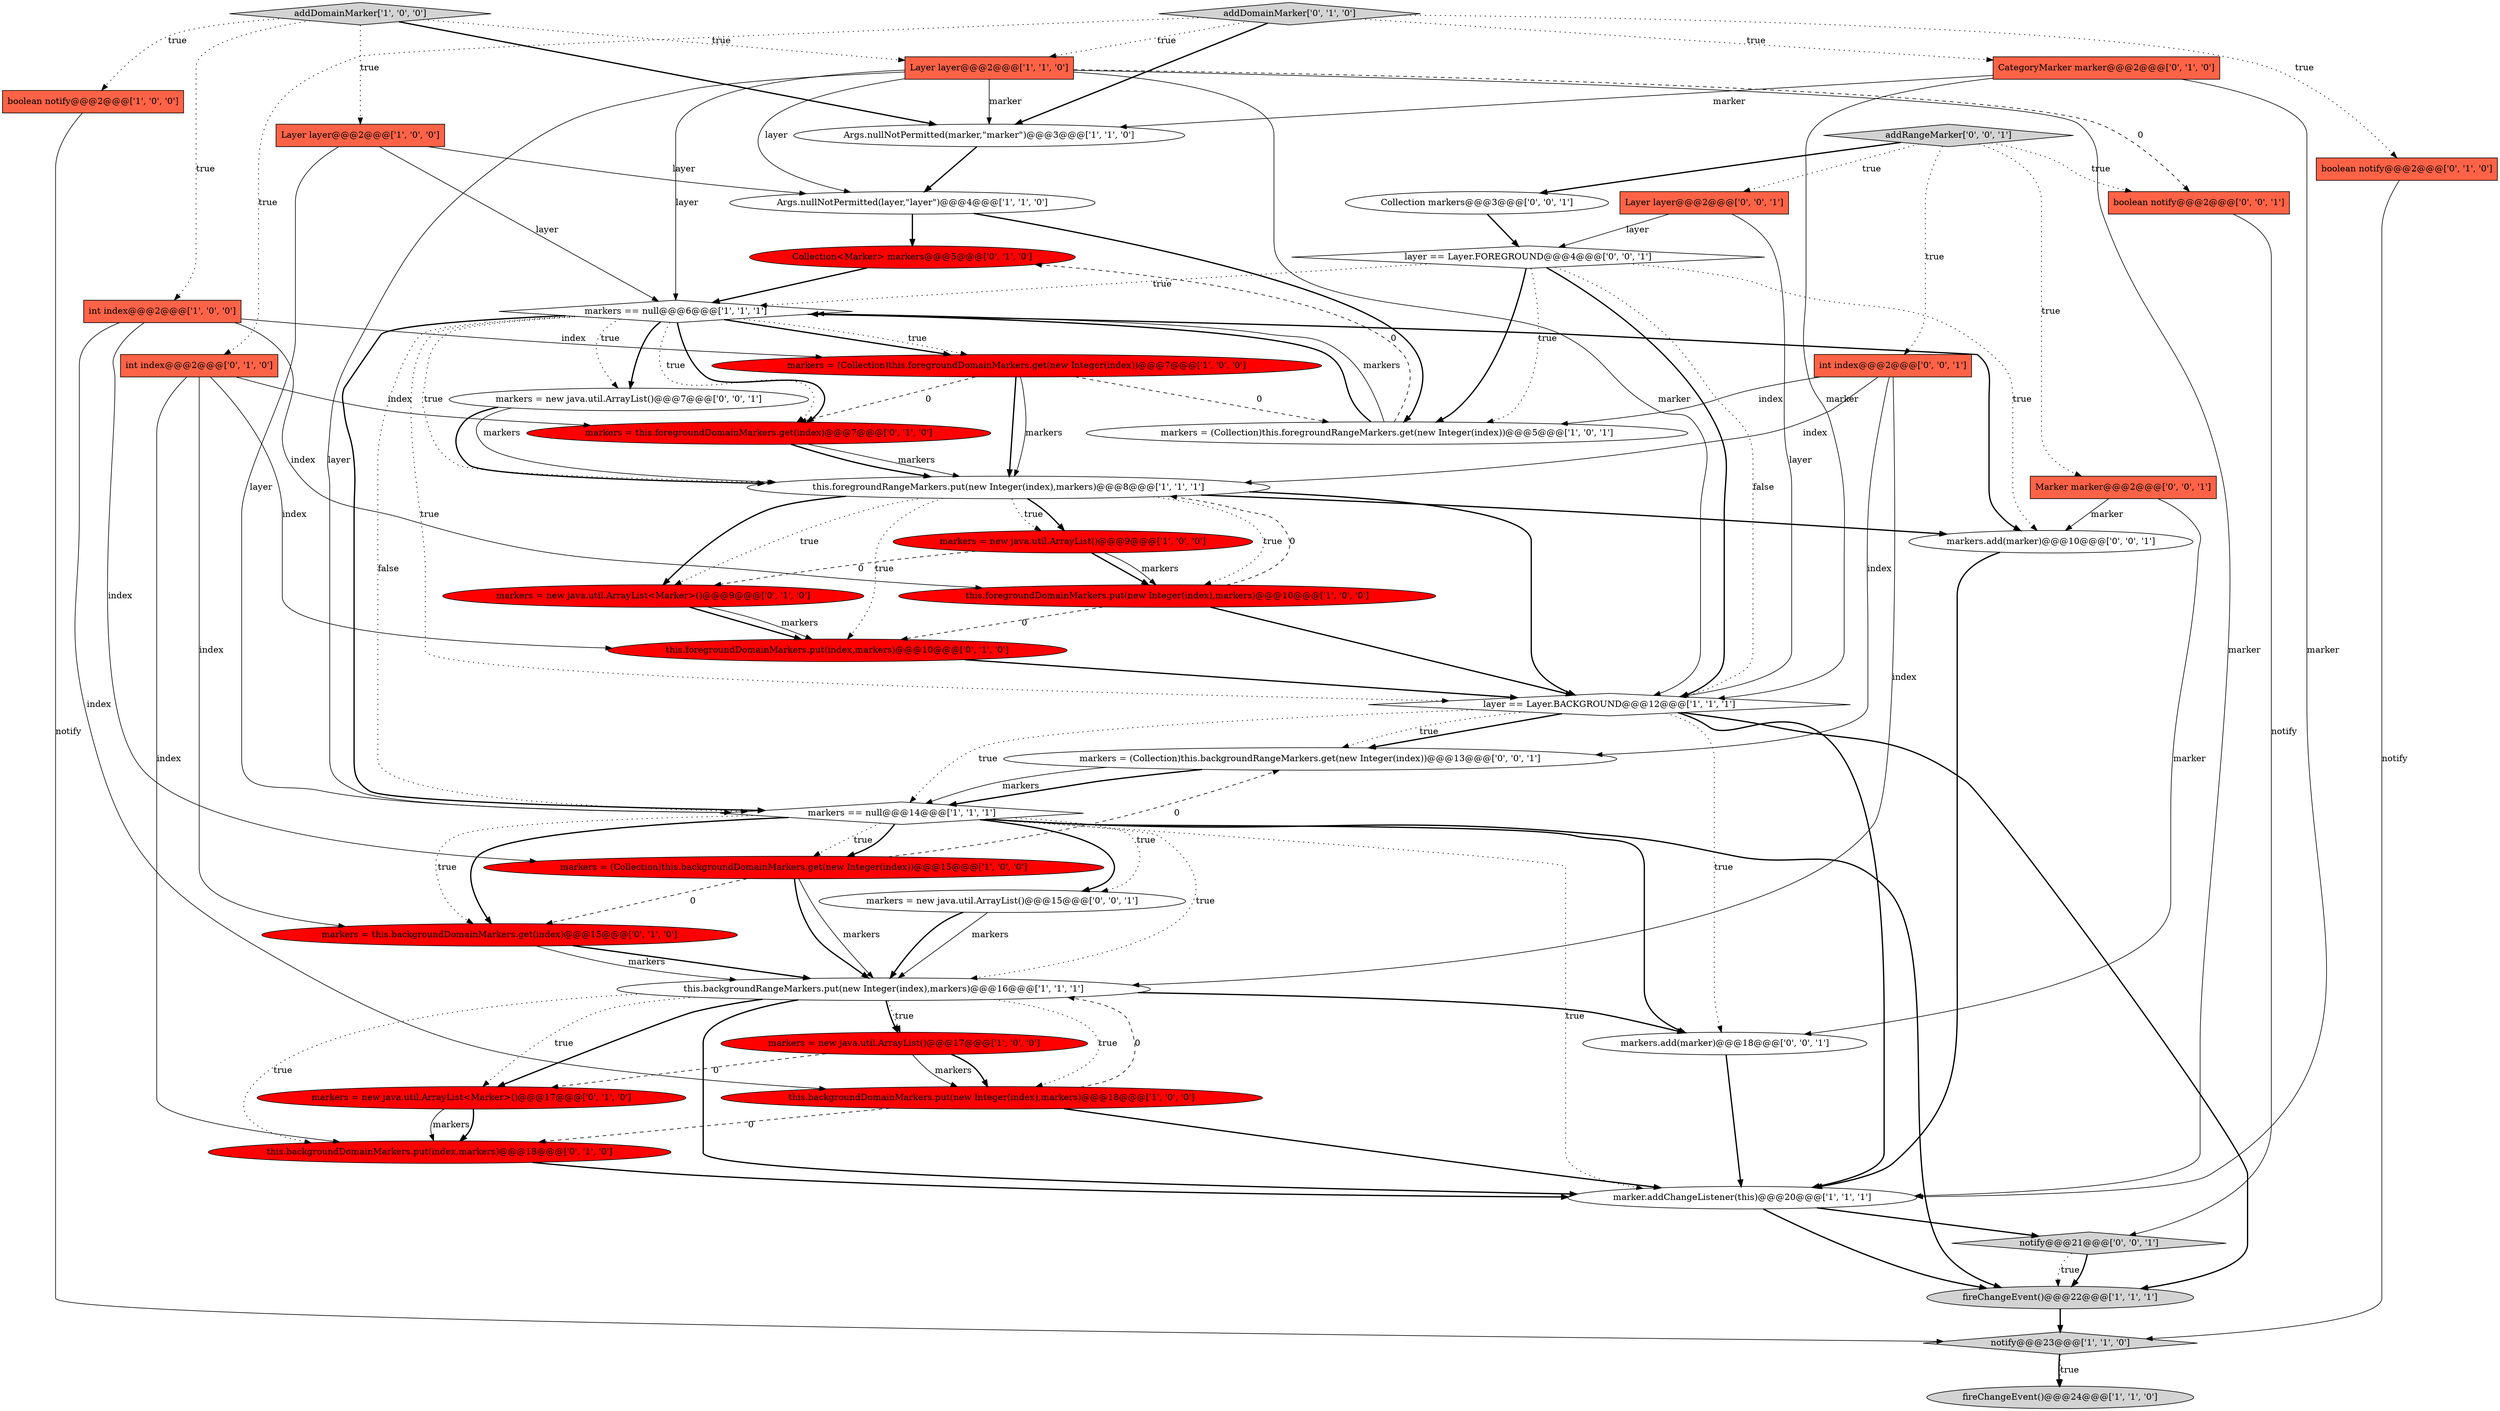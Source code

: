 digraph {
32 [style = filled, label = "markers = new java.util.ArrayList<Marker>()@@@17@@@['0', '1', '0']", fillcolor = red, shape = ellipse image = "AAA1AAABBB2BBB"];
42 [style = filled, label = "Layer layer@@@2@@@['0', '0', '1']", fillcolor = tomato, shape = box image = "AAA0AAABBB3BBB"];
31 [style = filled, label = "Collection<Marker> markers@@@5@@@['0', '1', '0']", fillcolor = red, shape = ellipse image = "AAA1AAABBB2BBB"];
21 [style = filled, label = "markers = (Collection)this.backgroundDomainMarkers.get(new Integer(index))@@@15@@@['1', '0', '0']", fillcolor = red, shape = ellipse image = "AAA1AAABBB1BBB"];
6 [style = filled, label = "fireChangeEvent()@@@24@@@['1', '1', '0']", fillcolor = lightgray, shape = ellipse image = "AAA0AAABBB1BBB"];
20 [style = filled, label = "Layer layer@@@2@@@['1', '1', '0']", fillcolor = tomato, shape = box image = "AAA0AAABBB1BBB"];
29 [style = filled, label = "this.backgroundDomainMarkers.put(index,markers)@@@18@@@['0', '1', '0']", fillcolor = red, shape = ellipse image = "AAA1AAABBB2BBB"];
7 [style = filled, label = "marker.addChangeListener(this)@@@20@@@['1', '1', '1']", fillcolor = white, shape = ellipse image = "AAA0AAABBB1BBB"];
2 [style = filled, label = "layer == Layer.BACKGROUND@@@12@@@['1', '1', '1']", fillcolor = white, shape = diamond image = "AAA0AAABBB1BBB"];
14 [style = filled, label = "int index@@@2@@@['1', '0', '0']", fillcolor = tomato, shape = box image = "AAA0AAABBB1BBB"];
15 [style = filled, label = "boolean notify@@@2@@@['1', '0', '0']", fillcolor = tomato, shape = box image = "AAA0AAABBB1BBB"];
41 [style = filled, label = "addRangeMarker['0', '0', '1']", fillcolor = lightgray, shape = diamond image = "AAA0AAABBB3BBB"];
30 [style = filled, label = "addDomainMarker['0', '1', '0']", fillcolor = lightgray, shape = diamond image = "AAA0AAABBB2BBB"];
9 [style = filled, label = "addDomainMarker['1', '0', '0']", fillcolor = lightgray, shape = diamond image = "AAA0AAABBB1BBB"];
22 [style = filled, label = "Args.nullNotPermitted(layer,\"layer\")@@@4@@@['1', '1', '0']", fillcolor = white, shape = ellipse image = "AAA0AAABBB1BBB"];
26 [style = filled, label = "CategoryMarker marker@@@2@@@['0', '1', '0']", fillcolor = tomato, shape = box image = "AAA0AAABBB2BBB"];
19 [style = filled, label = "notify@@@23@@@['1', '1', '0']", fillcolor = lightgray, shape = diamond image = "AAA0AAABBB1BBB"];
17 [style = filled, label = "Layer layer@@@2@@@['1', '0', '0']", fillcolor = tomato, shape = box image = "AAA0AAABBB1BBB"];
5 [style = filled, label = "fireChangeEvent()@@@22@@@['1', '1', '1']", fillcolor = lightgray, shape = ellipse image = "AAA0AAABBB1BBB"];
8 [style = filled, label = "markers == null@@@6@@@['1', '1', '1']", fillcolor = white, shape = diamond image = "AAA0AAABBB1BBB"];
23 [style = filled, label = "int index@@@2@@@['0', '1', '0']", fillcolor = tomato, shape = box image = "AAA0AAABBB2BBB"];
40 [style = filled, label = "markers = new java.util.ArrayList()@@@15@@@['0', '0', '1']", fillcolor = white, shape = ellipse image = "AAA0AAABBB3BBB"];
27 [style = filled, label = "markers = new java.util.ArrayList<Marker>()@@@9@@@['0', '1', '0']", fillcolor = red, shape = ellipse image = "AAA1AAABBB2BBB"];
43 [style = filled, label = "int index@@@2@@@['0', '0', '1']", fillcolor = tomato, shape = box image = "AAA0AAABBB3BBB"];
24 [style = filled, label = "markers = this.backgroundDomainMarkers.get(index)@@@15@@@['0', '1', '0']", fillcolor = red, shape = ellipse image = "AAA1AAABBB2BBB"];
33 [style = filled, label = "markers = this.foregroundDomainMarkers.get(index)@@@7@@@['0', '1', '0']", fillcolor = red, shape = ellipse image = "AAA1AAABBB2BBB"];
35 [style = filled, label = "Collection markers@@@3@@@['0', '0', '1']", fillcolor = white, shape = ellipse image = "AAA0AAABBB3BBB"];
37 [style = filled, label = "markers.add(marker)@@@18@@@['0', '0', '1']", fillcolor = white, shape = ellipse image = "AAA0AAABBB3BBB"];
13 [style = filled, label = "this.backgroundDomainMarkers.put(new Integer(index),markers)@@@18@@@['1', '0', '0']", fillcolor = red, shape = ellipse image = "AAA1AAABBB1BBB"];
28 [style = filled, label = "this.foregroundDomainMarkers.put(index,markers)@@@10@@@['0', '1', '0']", fillcolor = red, shape = ellipse image = "AAA1AAABBB2BBB"];
34 [style = filled, label = "notify@@@21@@@['0', '0', '1']", fillcolor = lightgray, shape = diamond image = "AAA0AAABBB3BBB"];
12 [style = filled, label = "this.backgroundRangeMarkers.put(new Integer(index),markers)@@@16@@@['1', '1', '1']", fillcolor = white, shape = ellipse image = "AAA0AAABBB1BBB"];
10 [style = filled, label = "markers = new java.util.ArrayList()@@@17@@@['1', '0', '0']", fillcolor = red, shape = ellipse image = "AAA1AAABBB1BBB"];
18 [style = filled, label = "markers = (Collection)this.foregroundRangeMarkers.get(new Integer(index))@@@5@@@['1', '0', '1']", fillcolor = white, shape = ellipse image = "AAA0AAABBB1BBB"];
36 [style = filled, label = "markers.add(marker)@@@10@@@['0', '0', '1']", fillcolor = white, shape = ellipse image = "AAA0AAABBB3BBB"];
25 [style = filled, label = "boolean notify@@@2@@@['0', '1', '0']", fillcolor = tomato, shape = box image = "AAA0AAABBB2BBB"];
3 [style = filled, label = "markers = (Collection)this.foregroundDomainMarkers.get(new Integer(index))@@@7@@@['1', '0', '0']", fillcolor = red, shape = ellipse image = "AAA1AAABBB1BBB"];
44 [style = filled, label = "markers = (Collection)this.backgroundRangeMarkers.get(new Integer(index))@@@13@@@['0', '0', '1']", fillcolor = white, shape = ellipse image = "AAA0AAABBB3BBB"];
45 [style = filled, label = "Marker marker@@@2@@@['0', '0', '1']", fillcolor = tomato, shape = box image = "AAA0AAABBB3BBB"];
46 [style = filled, label = "boolean notify@@@2@@@['0', '0', '1']", fillcolor = tomato, shape = box image = "AAA0AAABBB3BBB"];
39 [style = filled, label = "layer == Layer.FOREGROUND@@@4@@@['0', '0', '1']", fillcolor = white, shape = diamond image = "AAA0AAABBB3BBB"];
1 [style = filled, label = "this.foregroundDomainMarkers.put(new Integer(index),markers)@@@10@@@['1', '0', '0']", fillcolor = red, shape = ellipse image = "AAA1AAABBB1BBB"];
4 [style = filled, label = "this.foregroundRangeMarkers.put(new Integer(index),markers)@@@8@@@['1', '1', '1']", fillcolor = white, shape = ellipse image = "AAA0AAABBB1BBB"];
38 [style = filled, label = "markers = new java.util.ArrayList()@@@7@@@['0', '0', '1']", fillcolor = white, shape = ellipse image = "AAA0AAABBB3BBB"];
16 [style = filled, label = "markers == null@@@14@@@['1', '1', '1']", fillcolor = white, shape = diamond image = "AAA0AAABBB1BBB"];
0 [style = filled, label = "Args.nullNotPermitted(marker,\"marker\")@@@3@@@['1', '1', '0']", fillcolor = white, shape = ellipse image = "AAA0AAABBB1BBB"];
11 [style = filled, label = "markers = new java.util.ArrayList()@@@9@@@['1', '0', '0']", fillcolor = red, shape = ellipse image = "AAA1AAABBB1BBB"];
43->44 [style = solid, label="index"];
8->16 [style = bold, label=""];
20->16 [style = solid, label="layer"];
16->37 [style = bold, label=""];
39->36 [style = dotted, label="true"];
4->1 [style = dotted, label="true"];
23->28 [style = solid, label="index"];
27->28 [style = bold, label=""];
14->1 [style = solid, label="index"];
39->18 [style = dotted, label="true"];
38->4 [style = bold, label=""];
1->4 [style = dashed, label="0"];
2->37 [style = dotted, label="true"];
38->4 [style = solid, label="markers"];
20->2 [style = solid, label="marker"];
3->4 [style = bold, label=""];
8->4 [style = dotted, label="true"];
12->7 [style = bold, label=""];
39->18 [style = bold, label=""];
16->7 [style = dotted, label="true"];
20->46 [style = dashed, label="0"];
8->36 [style = bold, label=""];
12->10 [style = bold, label=""];
23->33 [style = solid, label="index"];
10->32 [style = dashed, label="0"];
40->12 [style = solid, label="markers"];
2->44 [style = bold, label=""];
41->43 [style = dotted, label="true"];
23->29 [style = solid, label="index"];
9->15 [style = dotted, label="true"];
4->36 [style = bold, label=""];
41->42 [style = dotted, label="true"];
43->18 [style = solid, label="index"];
23->24 [style = solid, label="index"];
21->24 [style = dashed, label="0"];
16->40 [style = dotted, label="true"];
8->38 [style = dotted, label="true"];
16->40 [style = bold, label=""];
39->8 [style = dotted, label="true"];
41->46 [style = dotted, label="true"];
3->33 [style = dashed, label="0"];
13->29 [style = dashed, label="0"];
26->2 [style = solid, label="marker"];
20->8 [style = solid, label="layer"];
26->7 [style = solid, label="marker"];
4->2 [style = bold, label=""];
43->12 [style = solid, label="index"];
10->13 [style = solid, label="markers"];
19->6 [style = bold, label=""];
8->38 [style = bold, label=""];
12->37 [style = bold, label=""];
4->28 [style = dotted, label="true"];
26->0 [style = solid, label="marker"];
42->39 [style = solid, label="layer"];
7->5 [style = bold, label=""];
22->18 [style = bold, label=""];
14->3 [style = solid, label="index"];
44->16 [style = bold, label=""];
12->10 [style = dotted, label="true"];
8->33 [style = dotted, label="true"];
17->8 [style = solid, label="layer"];
12->32 [style = dotted, label="true"];
21->12 [style = solid, label="markers"];
46->34 [style = solid, label="notify"];
45->37 [style = solid, label="marker"];
30->23 [style = dotted, label="true"];
16->21 [style = dotted, label="true"];
13->12 [style = dashed, label="0"];
18->31 [style = dashed, label="0"];
8->16 [style = dotted, label="false"];
44->16 [style = solid, label="markers"];
43->4 [style = solid, label="index"];
16->24 [style = dotted, label="true"];
8->33 [style = bold, label=""];
24->12 [style = bold, label=""];
32->29 [style = solid, label="markers"];
33->4 [style = solid, label="markers"];
3->4 [style = solid, label="markers"];
8->2 [style = dotted, label="true"];
16->24 [style = bold, label=""];
33->4 [style = bold, label=""];
8->3 [style = bold, label=""];
35->39 [style = bold, label=""];
12->32 [style = bold, label=""];
4->11 [style = dotted, label="true"];
1->28 [style = dashed, label="0"];
8->3 [style = dotted, label="true"];
37->7 [style = bold, label=""];
20->0 [style = solid, label="marker"];
21->12 [style = bold, label=""];
5->19 [style = bold, label=""];
40->12 [style = bold, label=""];
14->21 [style = solid, label="index"];
12->13 [style = dotted, label="true"];
25->19 [style = solid, label="notify"];
24->12 [style = solid, label="markers"];
30->25 [style = dotted, label="true"];
10->13 [style = bold, label=""];
30->20 [style = dotted, label="true"];
39->2 [style = bold, label=""];
9->20 [style = dotted, label="true"];
17->22 [style = solid, label="layer"];
16->5 [style = bold, label=""];
1->2 [style = bold, label=""];
18->8 [style = bold, label=""];
30->0 [style = bold, label=""];
11->27 [style = dashed, label="0"];
31->8 [style = bold, label=""];
27->28 [style = solid, label="markers"];
2->16 [style = dotted, label="true"];
2->5 [style = bold, label=""];
41->35 [style = bold, label=""];
15->19 [style = solid, label="notify"];
34->5 [style = dotted, label="true"];
16->12 [style = dotted, label="true"];
9->0 [style = bold, label=""];
12->29 [style = dotted, label="true"];
21->44 [style = dashed, label="0"];
11->1 [style = bold, label=""];
2->44 [style = dotted, label="true"];
34->5 [style = bold, label=""];
39->2 [style = dotted, label="false"];
3->18 [style = dashed, label="0"];
9->17 [style = dotted, label="true"];
20->7 [style = solid, label="marker"];
22->31 [style = bold, label=""];
45->36 [style = solid, label="marker"];
30->26 [style = dotted, label="true"];
41->45 [style = dotted, label="true"];
9->14 [style = dotted, label="true"];
14->13 [style = solid, label="index"];
32->29 [style = bold, label=""];
28->2 [style = bold, label=""];
7->34 [style = bold, label=""];
11->1 [style = solid, label="markers"];
36->7 [style = bold, label=""];
13->7 [style = bold, label=""];
16->21 [style = bold, label=""];
0->22 [style = bold, label=""];
20->22 [style = solid, label="layer"];
4->27 [style = bold, label=""];
4->27 [style = dotted, label="true"];
17->16 [style = solid, label="layer"];
29->7 [style = bold, label=""];
19->6 [style = dotted, label="true"];
2->7 [style = bold, label=""];
18->8 [style = solid, label="markers"];
4->11 [style = bold, label=""];
42->2 [style = solid, label="layer"];
}
